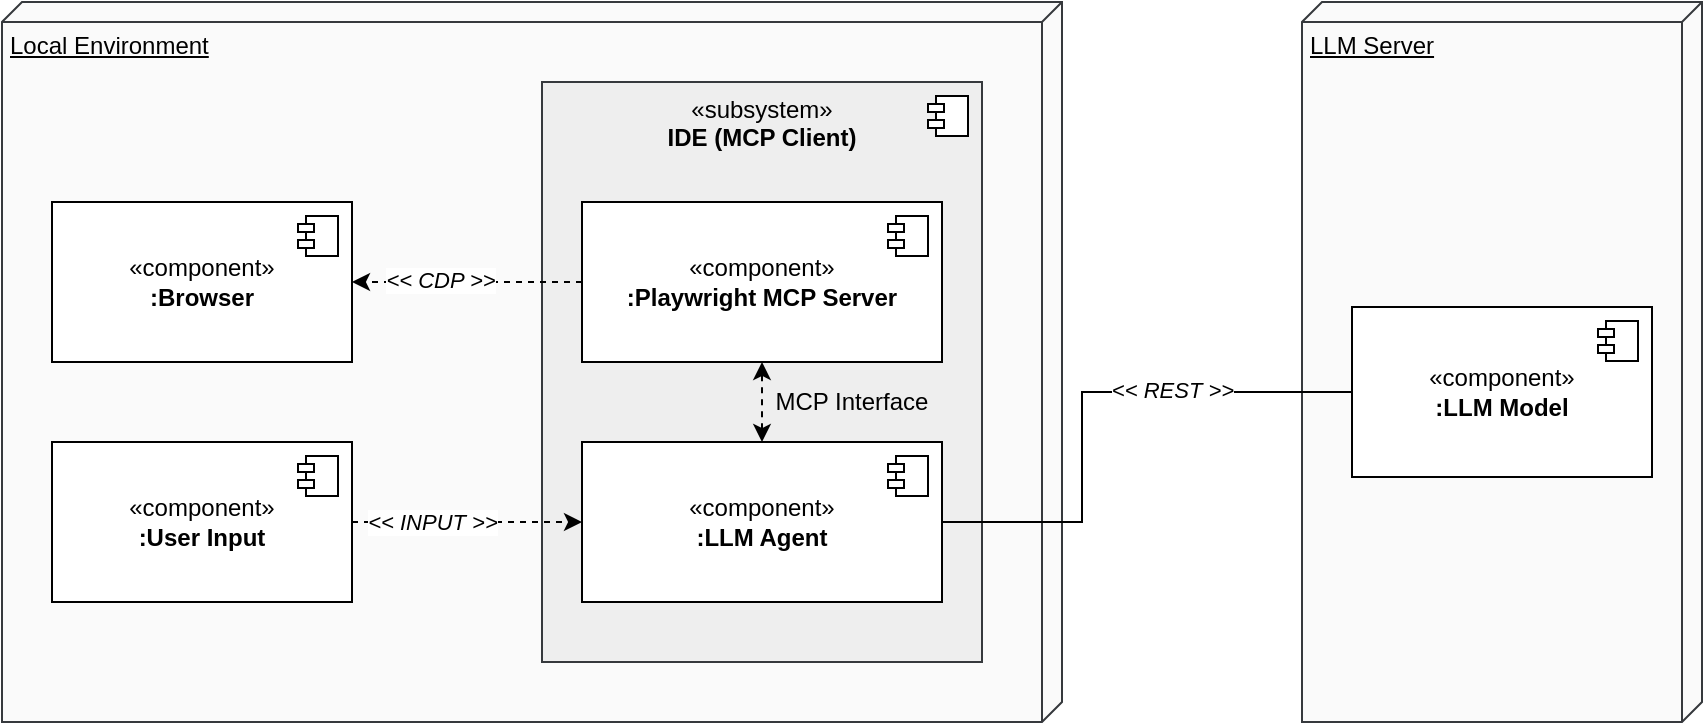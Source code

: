 <mxfile version="28.2.8">
  <diagram name="Page-1" id="V5kHHBlsPgFrL4yjf-FY">
    <mxGraphModel dx="1925" dy="760" grid="1" gridSize="10" guides="1" tooltips="1" connect="1" arrows="1" fold="1" page="1" pageScale="1" pageWidth="850" pageHeight="1100" math="0" shadow="0">
      <root>
        <mxCell id="0" />
        <mxCell id="1" parent="0" />
        <mxCell id="BHBsBVmIyiVghC9CMrlA-18" value="Local Environment" style="verticalAlign=top;align=left;spacingTop=8;spacingLeft=2;spacingRight=12;shape=cube;size=10;direction=south;fontStyle=4;html=1;whiteSpace=wrap;fillColor=#FAFAFA;strokeColor=#36393d;" parent="1" vertex="1">
          <mxGeometry x="-425" y="370" width="530" height="360" as="geometry" />
        </mxCell>
        <mxCell id="BHBsBVmIyiVghC9CMrlA-5" value="«subsystem»&lt;br&gt;&lt;b&gt;IDE (MCP Client)&lt;/b&gt;" style="html=1;dropTarget=0;whiteSpace=wrap;align=center;verticalAlign=top;fillColor=#eeeeee;strokeColor=#36393d;" parent="1" vertex="1">
          <mxGeometry x="-155" y="410" width="220" height="290" as="geometry" />
        </mxCell>
        <mxCell id="BHBsBVmIyiVghC9CMrlA-6" value="" style="shape=module;jettyWidth=8;jettyHeight=4;" parent="BHBsBVmIyiVghC9CMrlA-5" vertex="1">
          <mxGeometry x="1" width="20" height="20" relative="1" as="geometry">
            <mxPoint x="-27" y="7" as="offset" />
          </mxGeometry>
        </mxCell>
        <mxCell id="BHBsBVmIyiVghC9CMrlA-3" value="«component&lt;span style=&quot;background-color: transparent; color: light-dark(rgb(0, 0, 0), rgb(255, 255, 255));&quot;&gt;»&lt;/span&gt;&lt;div&gt;&lt;b&gt;:Playwright MCP Server&lt;/b&gt;&lt;/div&gt;" style="html=1;dropTarget=0;whiteSpace=wrap;" parent="1" vertex="1">
          <mxGeometry x="-135" y="470" width="180" height="80" as="geometry" />
        </mxCell>
        <mxCell id="BHBsBVmIyiVghC9CMrlA-4" value="" style="shape=module;jettyWidth=8;jettyHeight=4;" parent="BHBsBVmIyiVghC9CMrlA-3" vertex="1">
          <mxGeometry x="1" width="20" height="20" relative="1" as="geometry">
            <mxPoint x="-27" y="7" as="offset" />
          </mxGeometry>
        </mxCell>
        <mxCell id="BHBsBVmIyiVghC9CMrlA-27" style="edgeStyle=orthogonalEdgeStyle;rounded=0;orthogonalLoop=1;jettySize=auto;html=1;startArrow=classic;startFill=1;dashed=1;" parent="1" source="BHBsBVmIyiVghC9CMrlA-10" target="BHBsBVmIyiVghC9CMrlA-3" edge="1">
          <mxGeometry relative="1" as="geometry" />
        </mxCell>
        <mxCell id="BHBsBVmIyiVghC9CMrlA-10" value="«component&lt;span style=&quot;background-color: transparent; color: light-dark(rgb(0, 0, 0), rgb(255, 255, 255));&quot;&gt;»&lt;/span&gt;&lt;div&gt;&lt;b&gt;:LLM Agent&lt;/b&gt;&lt;/div&gt;" style="html=1;dropTarget=0;whiteSpace=wrap;" parent="1" vertex="1">
          <mxGeometry x="-135" y="590" width="180" height="80" as="geometry" />
        </mxCell>
        <mxCell id="BHBsBVmIyiVghC9CMrlA-11" value="" style="shape=module;jettyWidth=8;jettyHeight=4;" parent="BHBsBVmIyiVghC9CMrlA-10" vertex="1">
          <mxGeometry x="1" width="20" height="20" relative="1" as="geometry">
            <mxPoint x="-27" y="7" as="offset" />
          </mxGeometry>
        </mxCell>
        <mxCell id="BHBsBVmIyiVghC9CMrlA-16" value="LLM Server" style="verticalAlign=top;align=left;spacingTop=8;spacingLeft=2;spacingRight=12;shape=cube;size=10;direction=south;fontStyle=4;html=1;whiteSpace=wrap;fillColor=#FAFAFA;strokeColor=#36393d;" parent="1" vertex="1">
          <mxGeometry x="225" y="370" width="200" height="360" as="geometry" />
        </mxCell>
        <mxCell id="BHBsBVmIyiVghC9CMrlA-14" value="«component&lt;span style=&quot;background-color: transparent; color: light-dark(rgb(0, 0, 0), rgb(255, 255, 255));&quot;&gt;»&lt;/span&gt;&lt;div&gt;&lt;b&gt;:LLM Model&lt;/b&gt;&lt;/div&gt;" style="html=1;dropTarget=0;whiteSpace=wrap;" parent="1" vertex="1">
          <mxGeometry x="250" y="522.5" width="150" height="85" as="geometry" />
        </mxCell>
        <mxCell id="BHBsBVmIyiVghC9CMrlA-15" value="" style="shape=module;jettyWidth=8;jettyHeight=4;" parent="BHBsBVmIyiVghC9CMrlA-14" vertex="1">
          <mxGeometry x="1" width="20" height="20" relative="1" as="geometry">
            <mxPoint x="-27" y="7" as="offset" />
          </mxGeometry>
        </mxCell>
        <mxCell id="BHBsBVmIyiVghC9CMrlA-19" value="«component&lt;span style=&quot;background-color: transparent; color: light-dark(rgb(0, 0, 0), rgb(255, 255, 255));&quot;&gt;»&lt;/span&gt;&lt;div&gt;&lt;b&gt;:Browser&lt;/b&gt;&lt;/div&gt;" style="html=1;dropTarget=0;whiteSpace=wrap;" parent="1" vertex="1">
          <mxGeometry x="-400" y="470" width="150" height="80" as="geometry" />
        </mxCell>
        <mxCell id="BHBsBVmIyiVghC9CMrlA-20" value="" style="shape=module;jettyWidth=8;jettyHeight=4;" parent="BHBsBVmIyiVghC9CMrlA-19" vertex="1">
          <mxGeometry x="1" width="20" height="20" relative="1" as="geometry">
            <mxPoint x="-27" y="7" as="offset" />
          </mxGeometry>
        </mxCell>
        <mxCell id="BHBsBVmIyiVghC9CMrlA-22" style="edgeStyle=orthogonalEdgeStyle;rounded=0;orthogonalLoop=1;jettySize=auto;html=1;endArrow=none;endFill=0;entryX=0;entryY=0.5;entryDx=0;entryDy=0;" parent="1" source="BHBsBVmIyiVghC9CMrlA-10" target="BHBsBVmIyiVghC9CMrlA-14" edge="1">
          <mxGeometry relative="1" as="geometry">
            <Array as="points">
              <mxPoint x="115" y="630" />
              <mxPoint x="115" y="565" />
            </Array>
            <mxPoint x="155" y="565" as="targetPoint" />
          </mxGeometry>
        </mxCell>
        <mxCell id="fmkv87rWq_whxCbuMFXw-2" value="&lt;i&gt;&amp;lt;&amp;lt; REST &amp;gt;&amp;gt;&lt;/i&gt;" style="edgeLabel;html=1;align=center;verticalAlign=middle;resizable=0;points=[];" parent="BHBsBVmIyiVghC9CMrlA-22" vertex="1" connectable="0">
          <mxGeometry x="0.328" y="1" relative="1" as="geometry">
            <mxPoint as="offset" />
          </mxGeometry>
        </mxCell>
        <mxCell id="BHBsBVmIyiVghC9CMrlA-25" style="edgeStyle=orthogonalEdgeStyle;rounded=0;orthogonalLoop=1;jettySize=auto;html=1;entryX=1;entryY=0.5;entryDx=0;entryDy=0;endArrow=classic;endFill=1;dashed=1;startArrow=none;startFill=0;" parent="1" source="BHBsBVmIyiVghC9CMrlA-3" target="BHBsBVmIyiVghC9CMrlA-19" edge="1">
          <mxGeometry relative="1" as="geometry">
            <Array as="points" />
            <mxPoint x="-195" y="510" as="targetPoint" />
          </mxGeometry>
        </mxCell>
        <mxCell id="fmkv87rWq_whxCbuMFXw-3" value="&amp;lt;&amp;lt; CDP &amp;gt;&amp;gt;" style="edgeLabel;html=1;align=center;verticalAlign=middle;resizable=0;points=[];fontStyle=2" parent="BHBsBVmIyiVghC9CMrlA-25" vertex="1" connectable="0">
          <mxGeometry x="0.235" y="-1" relative="1" as="geometry">
            <mxPoint as="offset" />
          </mxGeometry>
        </mxCell>
        <mxCell id="BHBsBVmIyiVghC9CMrlA-29" value="MCP Interface" style="text;html=1;align=center;verticalAlign=middle;whiteSpace=wrap;rounded=0;" parent="1" vertex="1">
          <mxGeometry x="-45" y="555" width="90" height="30" as="geometry" />
        </mxCell>
        <mxCell id="6aspf-cT-lwtKt8gPNVq-1" value="«component&lt;span style=&quot;background-color: transparent; color: light-dark(rgb(0, 0, 0), rgb(255, 255, 255));&quot;&gt;»&lt;/span&gt;&lt;div&gt;&lt;b&gt;:User Input&lt;/b&gt;&lt;/div&gt;" style="html=1;dropTarget=0;whiteSpace=wrap;" parent="1" vertex="1">
          <mxGeometry x="-400" y="590" width="150" height="80" as="geometry" />
        </mxCell>
        <mxCell id="6aspf-cT-lwtKt8gPNVq-2" value="" style="shape=module;jettyWidth=8;jettyHeight=4;" parent="6aspf-cT-lwtKt8gPNVq-1" vertex="1">
          <mxGeometry x="1" width="20" height="20" relative="1" as="geometry">
            <mxPoint x="-27" y="7" as="offset" />
          </mxGeometry>
        </mxCell>
        <mxCell id="6aspf-cT-lwtKt8gPNVq-6" style="edgeStyle=orthogonalEdgeStyle;rounded=0;orthogonalLoop=1;jettySize=auto;html=1;endArrow=classic;endFill=1;exitX=1;exitY=0.5;exitDx=0;exitDy=0;dashed=1;" parent="1" source="6aspf-cT-lwtKt8gPNVq-1" target="BHBsBVmIyiVghC9CMrlA-10" edge="1">
          <mxGeometry relative="1" as="geometry">
            <mxPoint x="-195" y="630" as="sourcePoint" />
          </mxGeometry>
        </mxCell>
        <mxCell id="fmkv87rWq_whxCbuMFXw-4" value="&lt;i&gt;&amp;lt;&amp;lt; INPUT &amp;gt;&amp;gt;&lt;/i&gt;" style="edgeLabel;html=1;align=center;verticalAlign=middle;resizable=0;points=[];" parent="6aspf-cT-lwtKt8gPNVq-6" vertex="1" connectable="0">
          <mxGeometry x="-0.304" relative="1" as="geometry">
            <mxPoint as="offset" />
          </mxGeometry>
        </mxCell>
      </root>
    </mxGraphModel>
  </diagram>
</mxfile>
